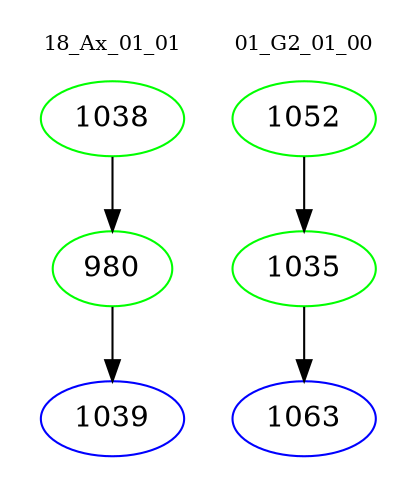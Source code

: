 digraph{
subgraph cluster_0 {
color = white
label = "18_Ax_01_01";
fontsize=10;
T0_1038 [label="1038", color="green"]
T0_1038 -> T0_980 [color="black"]
T0_980 [label="980", color="green"]
T0_980 -> T0_1039 [color="black"]
T0_1039 [label="1039", color="blue"]
}
subgraph cluster_1 {
color = white
label = "01_G2_01_00";
fontsize=10;
T1_1052 [label="1052", color="green"]
T1_1052 -> T1_1035 [color="black"]
T1_1035 [label="1035", color="green"]
T1_1035 -> T1_1063 [color="black"]
T1_1063 [label="1063", color="blue"]
}
}

